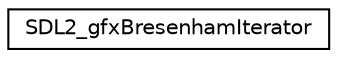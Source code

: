 digraph "Graphical Class Hierarchy"
{
 // LATEX_PDF_SIZE
  edge [fontname="Helvetica",fontsize="10",labelfontname="Helvetica",labelfontsize="10"];
  node [fontname="Helvetica",fontsize="10",shape=record];
  rankdir="LR";
  Node0 [label="SDL2_gfxBresenhamIterator",height=0.2,width=0.4,color="black", fillcolor="white", style="filled",URL="$structSDL2__gfxBresenhamIterator.html",tooltip="The structure passed to the internal Bresenham iterator."];
}
